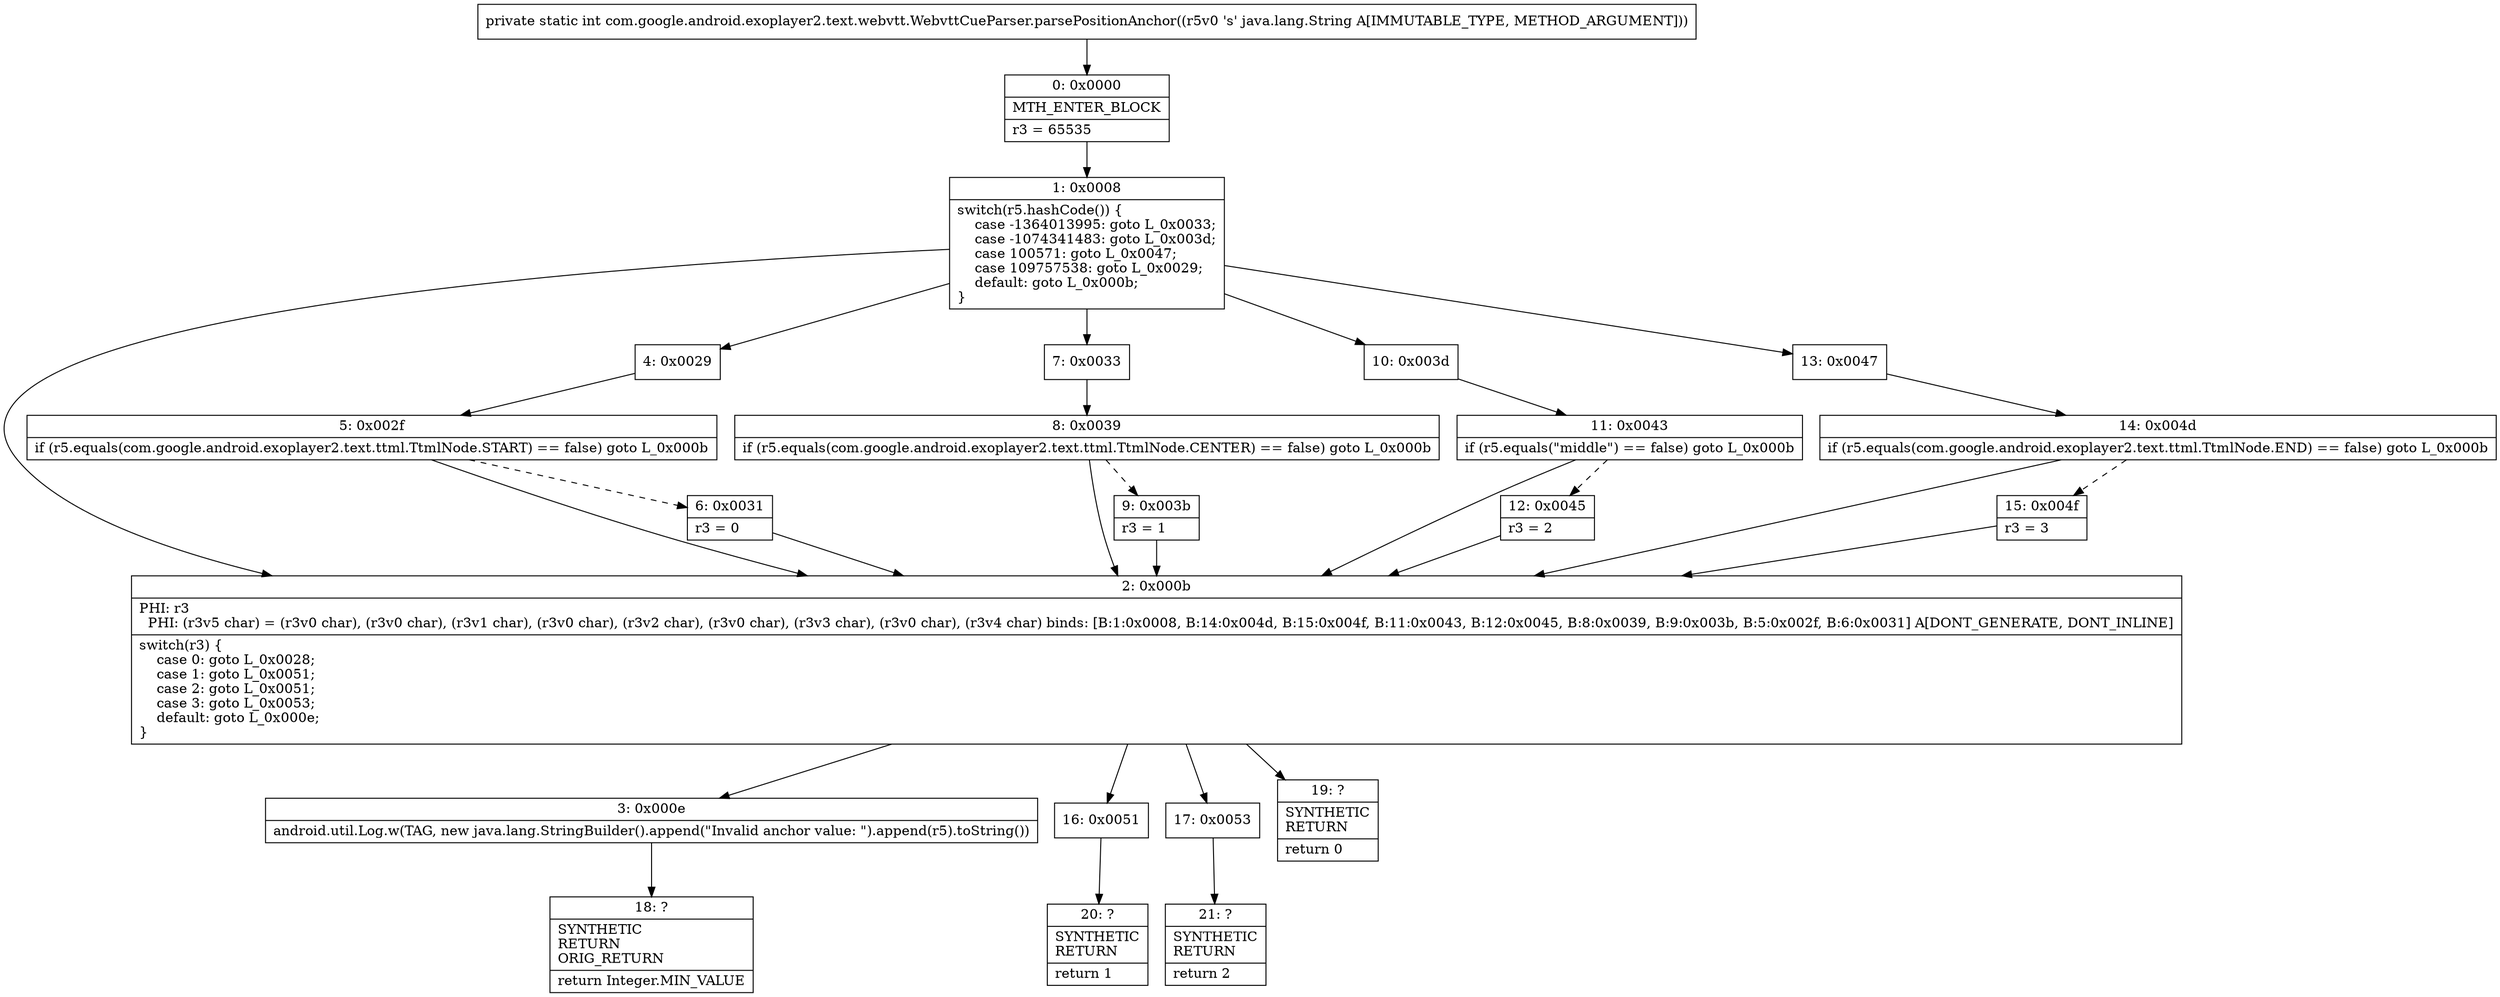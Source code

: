 digraph "CFG forcom.google.android.exoplayer2.text.webvtt.WebvttCueParser.parsePositionAnchor(Ljava\/lang\/String;)I" {
Node_0 [shape=record,label="{0\:\ 0x0000|MTH_ENTER_BLOCK\l|r3 = 65535\l}"];
Node_1 [shape=record,label="{1\:\ 0x0008|switch(r5.hashCode()) \{\l    case \-1364013995: goto L_0x0033;\l    case \-1074341483: goto L_0x003d;\l    case 100571: goto L_0x0047;\l    case 109757538: goto L_0x0029;\l    default: goto L_0x000b;\l\}\l}"];
Node_2 [shape=record,label="{2\:\ 0x000b|PHI: r3 \l  PHI: (r3v5 char) = (r3v0 char), (r3v0 char), (r3v1 char), (r3v0 char), (r3v2 char), (r3v0 char), (r3v3 char), (r3v0 char), (r3v4 char) binds: [B:1:0x0008, B:14:0x004d, B:15:0x004f, B:11:0x0043, B:12:0x0045, B:8:0x0039, B:9:0x003b, B:5:0x002f, B:6:0x0031] A[DONT_GENERATE, DONT_INLINE]\l|switch(r3) \{\l    case 0: goto L_0x0028;\l    case 1: goto L_0x0051;\l    case 2: goto L_0x0051;\l    case 3: goto L_0x0053;\l    default: goto L_0x000e;\l\}\l}"];
Node_3 [shape=record,label="{3\:\ 0x000e|android.util.Log.w(TAG, new java.lang.StringBuilder().append(\"Invalid anchor value: \").append(r5).toString())\l}"];
Node_4 [shape=record,label="{4\:\ 0x0029}"];
Node_5 [shape=record,label="{5\:\ 0x002f|if (r5.equals(com.google.android.exoplayer2.text.ttml.TtmlNode.START) == false) goto L_0x000b\l}"];
Node_6 [shape=record,label="{6\:\ 0x0031|r3 = 0\l}"];
Node_7 [shape=record,label="{7\:\ 0x0033}"];
Node_8 [shape=record,label="{8\:\ 0x0039|if (r5.equals(com.google.android.exoplayer2.text.ttml.TtmlNode.CENTER) == false) goto L_0x000b\l}"];
Node_9 [shape=record,label="{9\:\ 0x003b|r3 = 1\l}"];
Node_10 [shape=record,label="{10\:\ 0x003d}"];
Node_11 [shape=record,label="{11\:\ 0x0043|if (r5.equals(\"middle\") == false) goto L_0x000b\l}"];
Node_12 [shape=record,label="{12\:\ 0x0045|r3 = 2\l}"];
Node_13 [shape=record,label="{13\:\ 0x0047}"];
Node_14 [shape=record,label="{14\:\ 0x004d|if (r5.equals(com.google.android.exoplayer2.text.ttml.TtmlNode.END) == false) goto L_0x000b\l}"];
Node_15 [shape=record,label="{15\:\ 0x004f|r3 = 3\l}"];
Node_16 [shape=record,label="{16\:\ 0x0051}"];
Node_17 [shape=record,label="{17\:\ 0x0053}"];
Node_18 [shape=record,label="{18\:\ ?|SYNTHETIC\lRETURN\lORIG_RETURN\l|return Integer.MIN_VALUE\l}"];
Node_19 [shape=record,label="{19\:\ ?|SYNTHETIC\lRETURN\l|return 0\l}"];
Node_20 [shape=record,label="{20\:\ ?|SYNTHETIC\lRETURN\l|return 1\l}"];
Node_21 [shape=record,label="{21\:\ ?|SYNTHETIC\lRETURN\l|return 2\l}"];
MethodNode[shape=record,label="{private static int com.google.android.exoplayer2.text.webvtt.WebvttCueParser.parsePositionAnchor((r5v0 's' java.lang.String A[IMMUTABLE_TYPE, METHOD_ARGUMENT])) }"];
MethodNode -> Node_0;
Node_0 -> Node_1;
Node_1 -> Node_2;
Node_1 -> Node_4;
Node_1 -> Node_7;
Node_1 -> Node_10;
Node_1 -> Node_13;
Node_2 -> Node_3;
Node_2 -> Node_16;
Node_2 -> Node_17;
Node_2 -> Node_19;
Node_3 -> Node_18;
Node_4 -> Node_5;
Node_5 -> Node_2;
Node_5 -> Node_6[style=dashed];
Node_6 -> Node_2;
Node_7 -> Node_8;
Node_8 -> Node_2;
Node_8 -> Node_9[style=dashed];
Node_9 -> Node_2;
Node_10 -> Node_11;
Node_11 -> Node_2;
Node_11 -> Node_12[style=dashed];
Node_12 -> Node_2;
Node_13 -> Node_14;
Node_14 -> Node_2;
Node_14 -> Node_15[style=dashed];
Node_15 -> Node_2;
Node_16 -> Node_20;
Node_17 -> Node_21;
}

